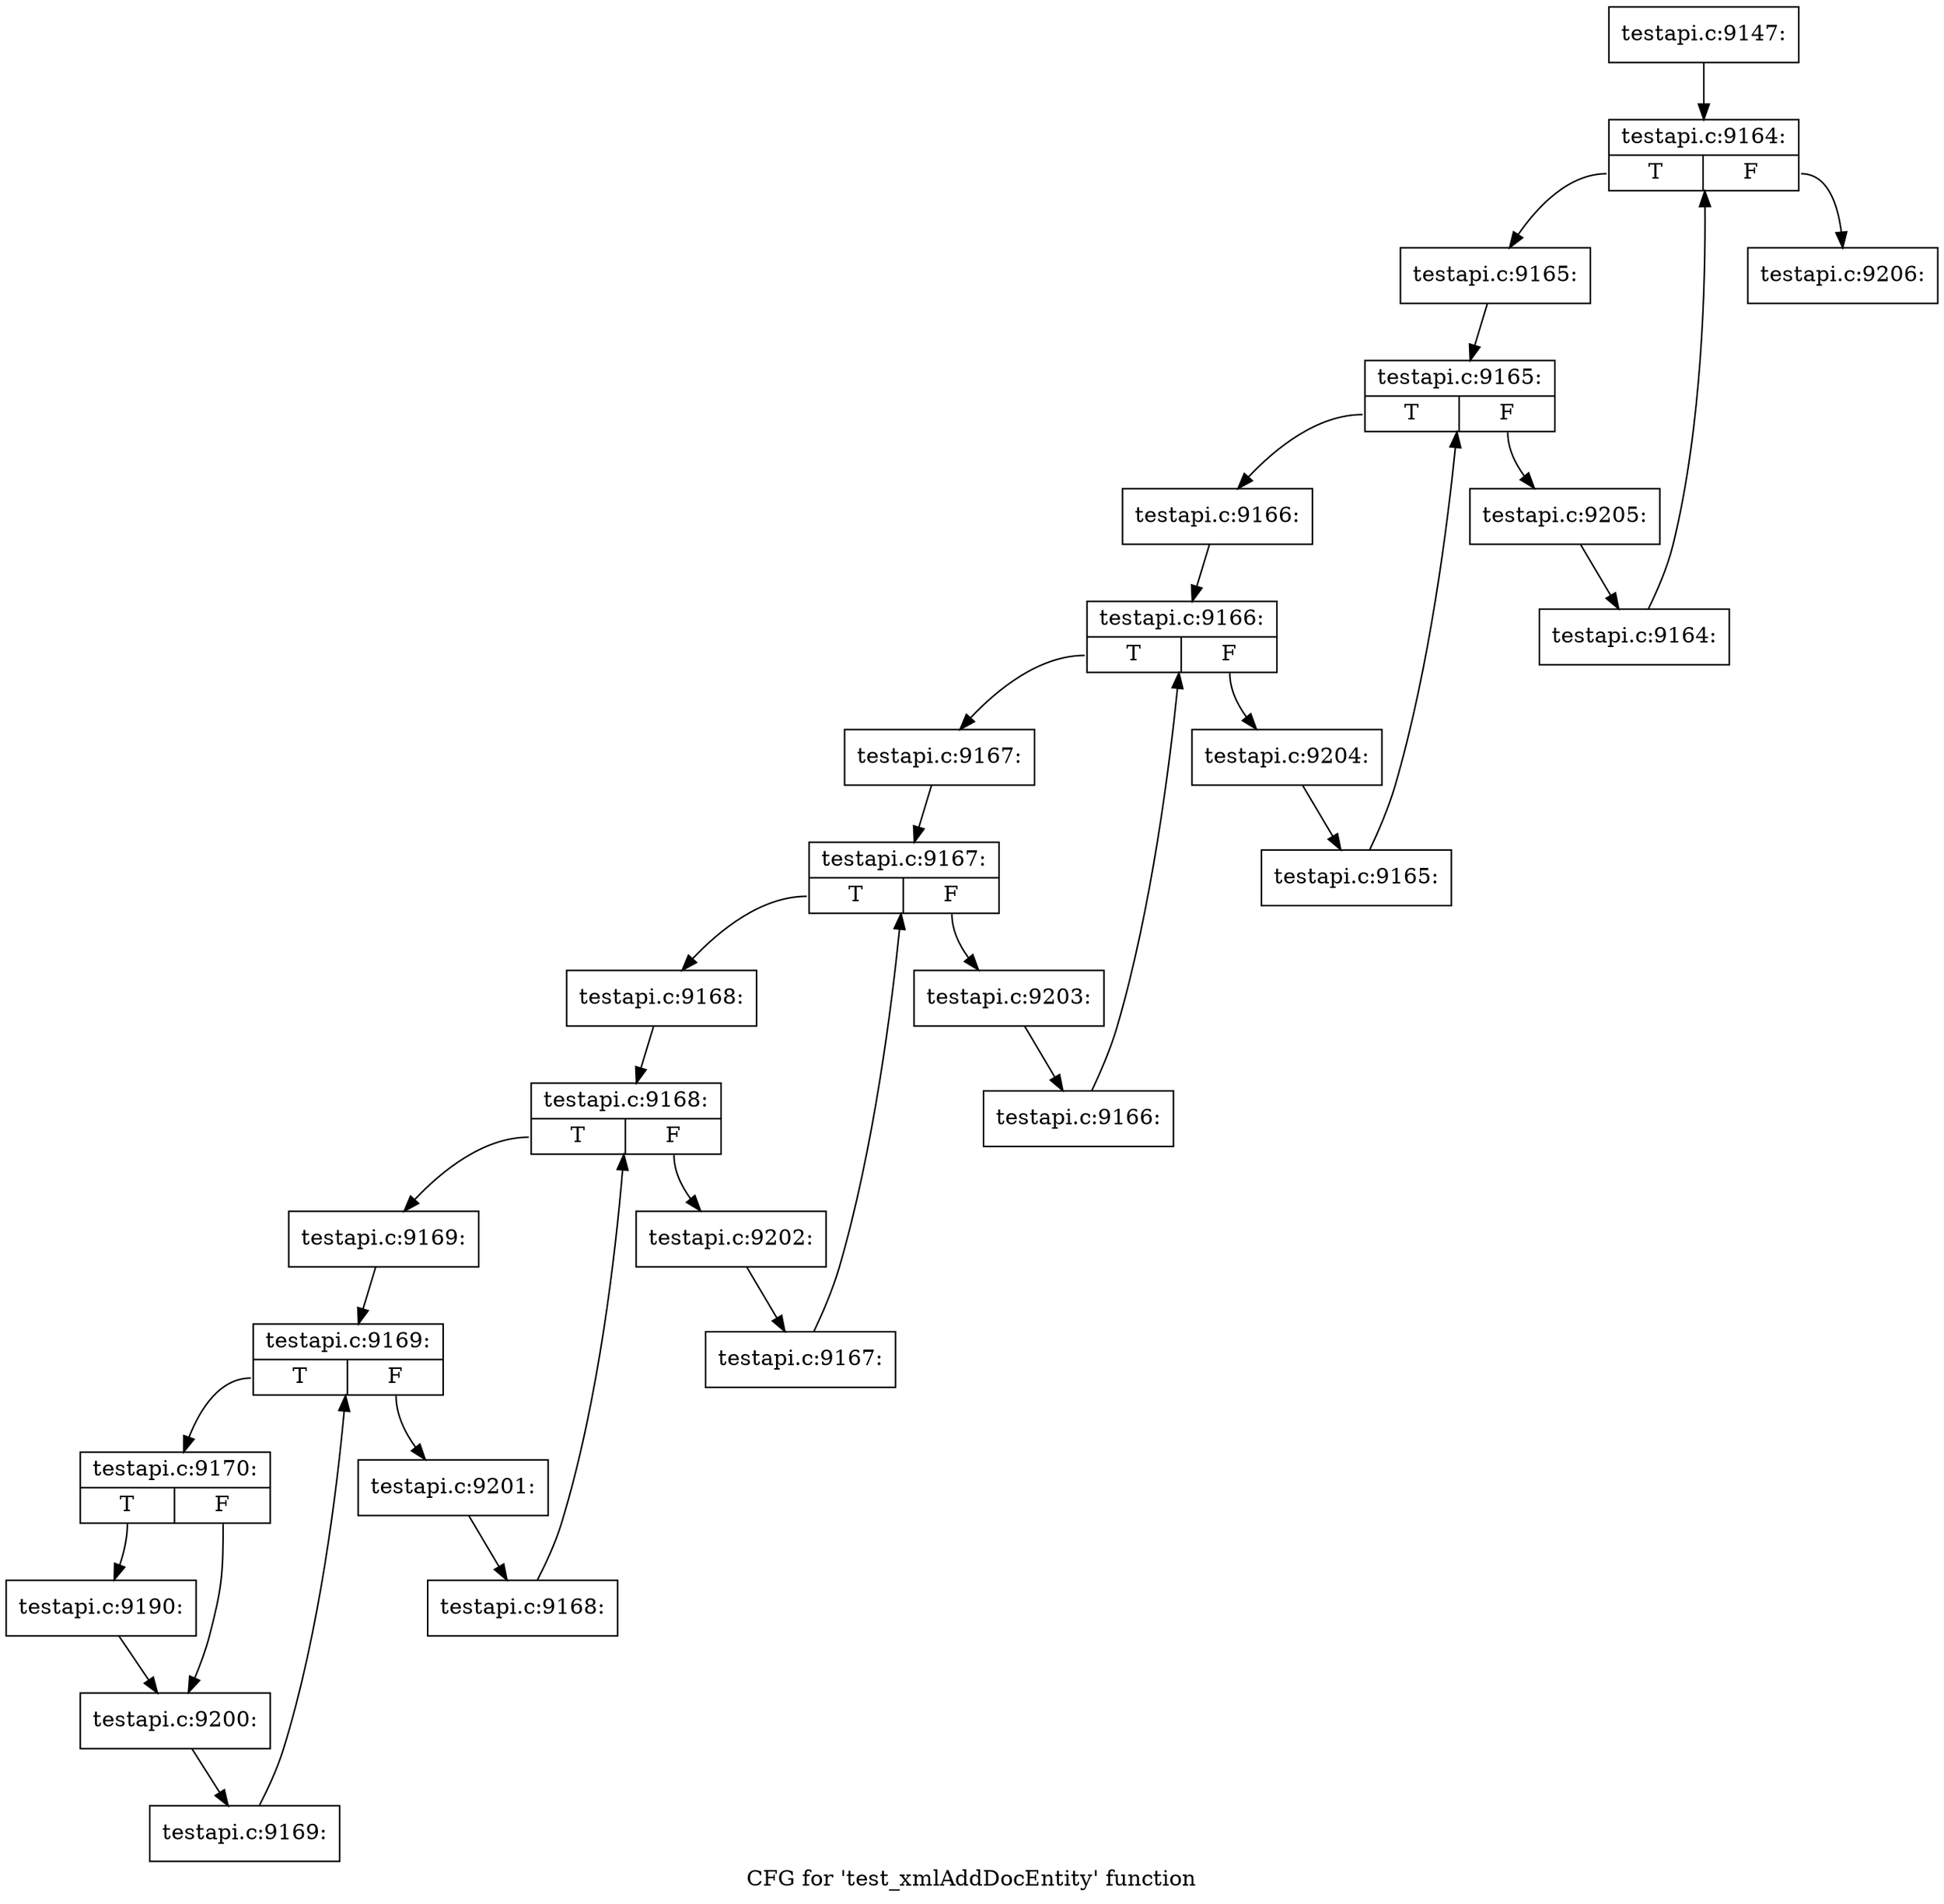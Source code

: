 digraph "CFG for 'test_xmlAddDocEntity' function" {
	label="CFG for 'test_xmlAddDocEntity' function";

	Node0x42ddbf0 [shape=record,label="{testapi.c:9147:}"];
	Node0x42ddbf0 -> Node0x42e4920;
	Node0x42e4920 [shape=record,label="{testapi.c:9164:|{<s0>T|<s1>F}}"];
	Node0x42e4920:s0 -> Node0x42e4b20;
	Node0x42e4920:s1 -> Node0x42e4840;
	Node0x42e4b20 [shape=record,label="{testapi.c:9165:}"];
	Node0x42e4b20 -> Node0x42e4e90;
	Node0x42e4e90 [shape=record,label="{testapi.c:9165:|{<s0>T|<s1>F}}"];
	Node0x42e4e90:s0 -> Node0x42e5110;
	Node0x42e4e90:s1 -> Node0x42e4db0;
	Node0x42e5110 [shape=record,label="{testapi.c:9166:}"];
	Node0x42e5110 -> Node0x42e5500;
	Node0x42e5500 [shape=record,label="{testapi.c:9166:|{<s0>T|<s1>F}}"];
	Node0x42e5500:s0 -> Node0x42e5780;
	Node0x42e5500:s1 -> Node0x42e53e0;
	Node0x42e5780 [shape=record,label="{testapi.c:9167:}"];
	Node0x42e5780 -> Node0x42e5b70;
	Node0x42e5b70 [shape=record,label="{testapi.c:9167:|{<s0>T|<s1>F}}"];
	Node0x42e5b70:s0 -> Node0x42e5df0;
	Node0x42e5b70:s1 -> Node0x42e5a50;
	Node0x42e5df0 [shape=record,label="{testapi.c:9168:}"];
	Node0x42e5df0 -> Node0x42e61e0;
	Node0x42e61e0 [shape=record,label="{testapi.c:9168:|{<s0>T|<s1>F}}"];
	Node0x42e61e0:s0 -> Node0x42e65f0;
	Node0x42e61e0:s1 -> Node0x42e60c0;
	Node0x42e65f0 [shape=record,label="{testapi.c:9169:}"];
	Node0x42e65f0 -> Node0x42e69e0;
	Node0x42e69e0 [shape=record,label="{testapi.c:9169:|{<s0>T|<s1>F}}"];
	Node0x42e69e0:s0 -> Node0x42e6c60;
	Node0x42e69e0:s1 -> Node0x42e68c0;
	Node0x42e6c60 [shape=record,label="{testapi.c:9170:|{<s0>T|<s1>F}}"];
	Node0x42e6c60:s0 -> Node0x42e87f0;
	Node0x42e6c60:s1 -> Node0x42e8b20;
	Node0x42e87f0 [shape=record,label="{testapi.c:9190:}"];
	Node0x42e87f0 -> Node0x42e8b20;
	Node0x42e8b20 [shape=record,label="{testapi.c:9200:}"];
	Node0x42e8b20 -> Node0x42e6bd0;
	Node0x42e6bd0 [shape=record,label="{testapi.c:9169:}"];
	Node0x42e6bd0 -> Node0x42e69e0;
	Node0x42e68c0 [shape=record,label="{testapi.c:9201:}"];
	Node0x42e68c0 -> Node0x42e6560;
	Node0x42e6560 [shape=record,label="{testapi.c:9168:}"];
	Node0x42e6560 -> Node0x42e61e0;
	Node0x42e60c0 [shape=record,label="{testapi.c:9202:}"];
	Node0x42e60c0 -> Node0x42e5d60;
	Node0x42e5d60 [shape=record,label="{testapi.c:9167:}"];
	Node0x42e5d60 -> Node0x42e5b70;
	Node0x42e5a50 [shape=record,label="{testapi.c:9203:}"];
	Node0x42e5a50 -> Node0x42e56f0;
	Node0x42e56f0 [shape=record,label="{testapi.c:9166:}"];
	Node0x42e56f0 -> Node0x42e5500;
	Node0x42e53e0 [shape=record,label="{testapi.c:9204:}"];
	Node0x42e53e0 -> Node0x42e5080;
	Node0x42e5080 [shape=record,label="{testapi.c:9165:}"];
	Node0x42e5080 -> Node0x42e4e90;
	Node0x42e4db0 [shape=record,label="{testapi.c:9205:}"];
	Node0x42e4db0 -> Node0x42e4ad0;
	Node0x42e4ad0 [shape=record,label="{testapi.c:9164:}"];
	Node0x42e4ad0 -> Node0x42e4920;
	Node0x42e4840 [shape=record,label="{testapi.c:9206:}"];
}
